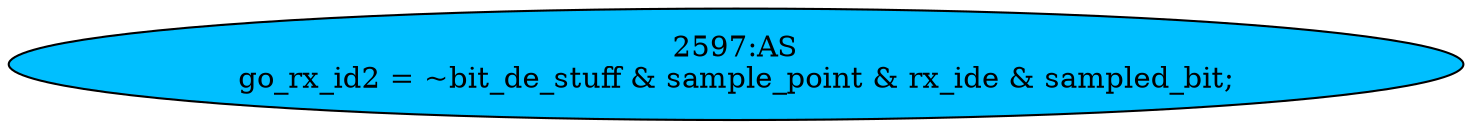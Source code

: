 strict digraph "" {
	node [label="\N"];
	"2597:AS"	 [ast="<pyverilog.vparser.ast.Assign object at 0x7f44f6bb5510>",
		def_var="['go_rx_id2']",
		fillcolor=deepskyblue,
		label="2597:AS
go_rx_id2 = ~bit_de_stuff & sample_point & rx_ide & sampled_bit;",
		statements="[]",
		style=filled,
		typ=Assign,
		use_var="['bit_de_stuff', 'sample_point', 'rx_ide', 'sampled_bit']"];
}
